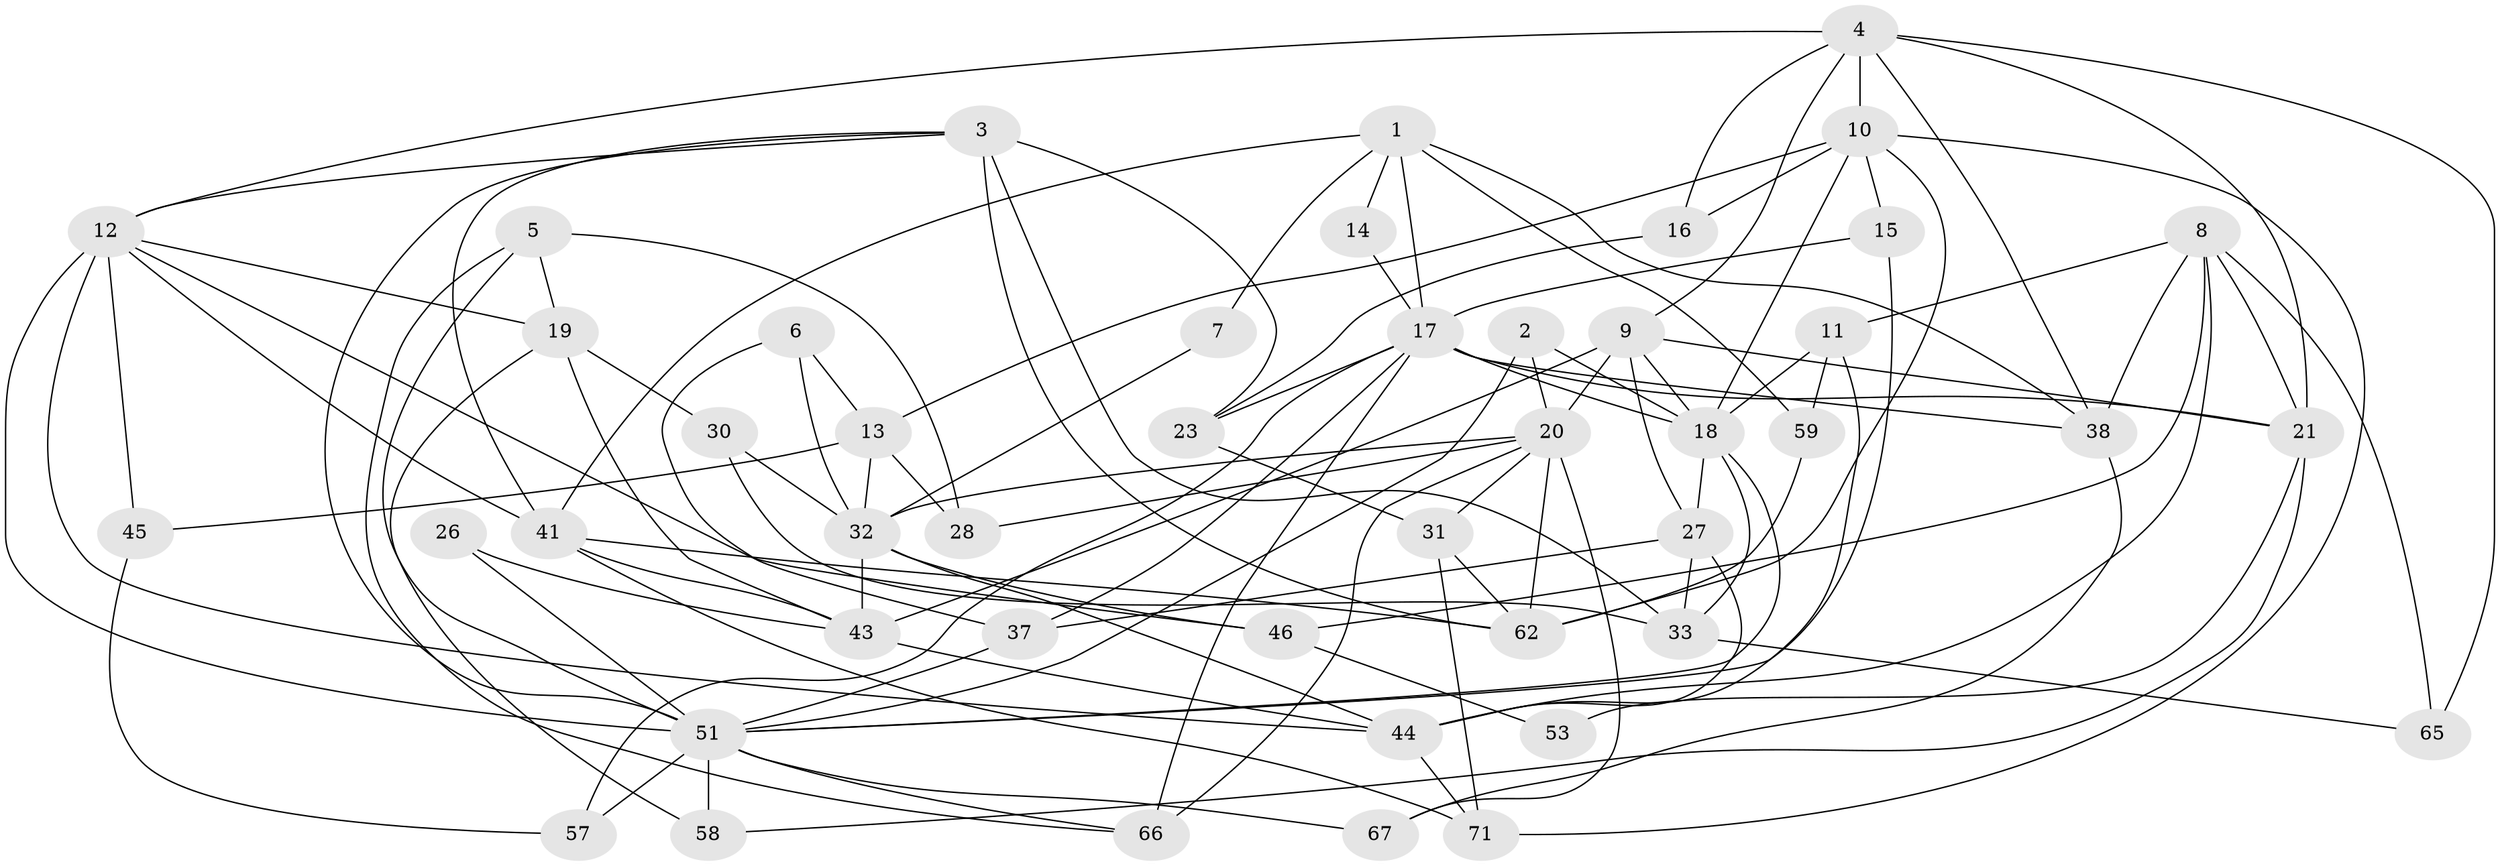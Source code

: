 // original degree distribution, {5: 0.1527777777777778, 3: 0.375, 2: 0.1111111111111111, 4: 0.18055555555555555, 7: 0.05555555555555555, 6: 0.1111111111111111, 8: 0.013888888888888888}
// Generated by graph-tools (version 1.1) at 2025/42/03/06/25 10:42:00]
// undirected, 46 vertices, 112 edges
graph export_dot {
graph [start="1"]
  node [color=gray90,style=filled];
  1 [super="+22"];
  2;
  3 [super="+56"];
  4 [super="+35"];
  5 [super="+42"];
  6 [super="+40"];
  7;
  8 [super="+29"];
  9 [super="+39"];
  10 [super="+55"];
  11 [super="+25"];
  12 [super="+63"];
  13 [super="+36"];
  14;
  15;
  16 [super="+49"];
  17 [super="+64"];
  18 [super="+24"];
  19 [super="+61"];
  20 [super="+54"];
  21 [super="+69"];
  23 [super="+34"];
  26;
  27 [super="+60"];
  28;
  30;
  31;
  32 [super="+68"];
  33 [super="+47"];
  37;
  38;
  41 [super="+48"];
  43 [super="+70"];
  44 [super="+50"];
  45;
  46;
  51 [super="+52"];
  53;
  57;
  58;
  59;
  62;
  65;
  66;
  67;
  71 [super="+72"];
  1 -- 41;
  1 -- 7;
  1 -- 14;
  1 -- 59;
  1 -- 38;
  1 -- 17;
  2 -- 18;
  2 -- 51;
  2 -- 20;
  3 -- 33 [weight=2];
  3 -- 51;
  3 -- 23;
  3 -- 12;
  3 -- 62;
  3 -- 41;
  4 -- 65;
  4 -- 16;
  4 -- 21;
  4 -- 38;
  4 -- 9;
  4 -- 12;
  4 -- 10;
  5 -- 28;
  5 -- 19;
  5 -- 51;
  5 -- 66;
  6 -- 13;
  6 -- 32;
  6 -- 37;
  7 -- 32;
  8 -- 11;
  8 -- 21;
  8 -- 65;
  8 -- 38;
  8 -- 44;
  8 -- 46;
  9 -- 21;
  9 -- 27;
  9 -- 43;
  9 -- 18;
  9 -- 20;
  10 -- 62;
  10 -- 16;
  10 -- 71;
  10 -- 18;
  10 -- 15;
  10 -- 13;
  11 -- 44;
  11 -- 59;
  11 -- 18;
  12 -- 41;
  12 -- 51;
  12 -- 44 [weight=2];
  12 -- 45;
  12 -- 46;
  12 -- 19;
  13 -- 28;
  13 -- 32;
  13 -- 45;
  14 -- 17;
  15 -- 17;
  15 -- 51;
  16 -- 23;
  17 -- 18;
  17 -- 66;
  17 -- 37;
  17 -- 38;
  17 -- 57;
  17 -- 23;
  17 -- 21;
  18 -- 27;
  18 -- 33;
  18 -- 51;
  19 -- 30;
  19 -- 43;
  19 -- 58;
  20 -- 66 [weight=2];
  20 -- 31;
  20 -- 67;
  20 -- 32;
  20 -- 28;
  20 -- 62;
  21 -- 53;
  21 -- 58;
  23 -- 31;
  26 -- 43;
  26 -- 51;
  27 -- 33 [weight=2];
  27 -- 44;
  27 -- 37;
  30 -- 32;
  30 -- 33;
  31 -- 62;
  31 -- 71;
  32 -- 46;
  32 -- 44;
  32 -- 43;
  33 -- 65;
  37 -- 51;
  38 -- 67;
  41 -- 43 [weight=2];
  41 -- 71;
  41 -- 62;
  43 -- 44;
  44 -- 71;
  45 -- 57;
  46 -- 53;
  51 -- 66;
  51 -- 58;
  51 -- 67;
  51 -- 57;
  59 -- 62;
}

